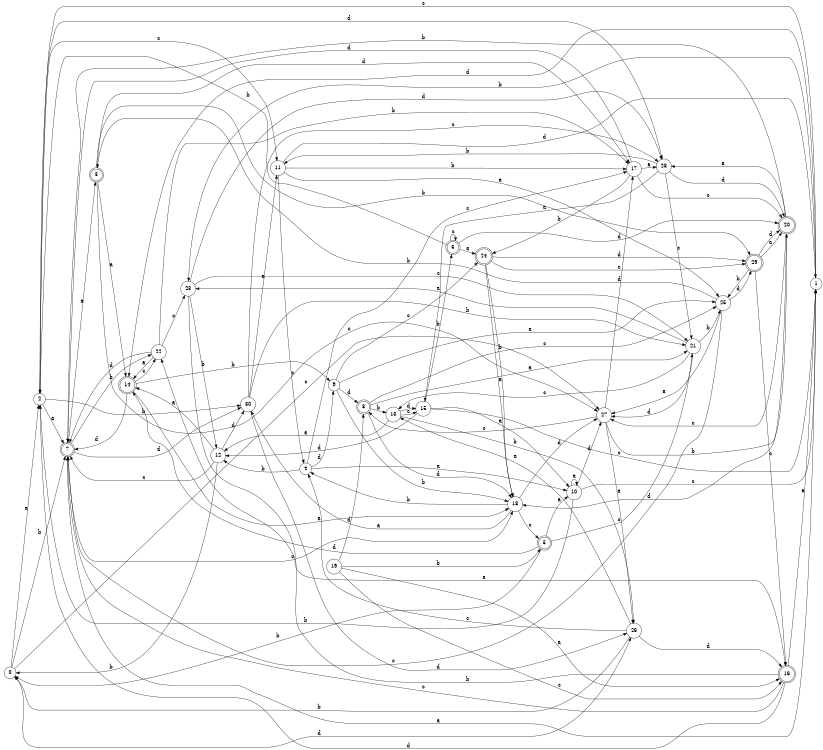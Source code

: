 digraph n25_10 {
__start0 [label="" shape="none"];

rankdir=LR;
size="8,5";

s0 [style="filled", color="black", fillcolor="white" shape="circle", label="0"];
s1 [style="filled", color="black", fillcolor="white" shape="circle", label="1"];
s2 [style="filled", color="black", fillcolor="white" shape="circle", label="2"];
s3 [style="rounded,filled", color="black", fillcolor="white" shape="doublecircle", label="3"];
s4 [style="filled", color="black", fillcolor="white" shape="circle", label="4"];
s5 [style="rounded,filled", color="black", fillcolor="white" shape="doublecircle", label="5"];
s6 [style="rounded,filled", color="black", fillcolor="white" shape="doublecircle", label="6"];
s7 [style="rounded,filled", color="black", fillcolor="white" shape="doublecircle", label="7"];
s8 [style="rounded,filled", color="black", fillcolor="white" shape="doublecircle", label="8"];
s9 [style="filled", color="black", fillcolor="white" shape="circle", label="9"];
s10 [style="filled", color="black", fillcolor="white" shape="circle", label="10"];
s11 [style="filled", color="black", fillcolor="white" shape="circle", label="11"];
s12 [style="filled", color="black", fillcolor="white" shape="circle", label="12"];
s13 [style="filled", color="black", fillcolor="white" shape="circle", label="13"];
s14 [style="rounded,filled", color="black", fillcolor="white" shape="doublecircle", label="14"];
s15 [style="filled", color="black", fillcolor="white" shape="circle", label="15"];
s16 [style="rounded,filled", color="black", fillcolor="white" shape="doublecircle", label="16"];
s17 [style="filled", color="black", fillcolor="white" shape="circle", label="17"];
s18 [style="filled", color="black", fillcolor="white" shape="circle", label="18"];
s19 [style="filled", color="black", fillcolor="white" shape="circle", label="19"];
s20 [style="rounded,filled", color="black", fillcolor="white" shape="doublecircle", label="20"];
s21 [style="filled", color="black", fillcolor="white" shape="circle", label="21"];
s22 [style="filled", color="black", fillcolor="white" shape="circle", label="22"];
s23 [style="filled", color="black", fillcolor="white" shape="circle", label="23"];
s24 [style="rounded,filled", color="black", fillcolor="white" shape="doublecircle", label="24"];
s25 [style="filled", color="black", fillcolor="white" shape="circle", label="25"];
s26 [style="filled", color="black", fillcolor="white" shape="circle", label="26"];
s27 [style="filled", color="black", fillcolor="white" shape="circle", label="27"];
s28 [style="filled", color="black", fillcolor="white" shape="circle", label="28"];
s29 [style="rounded,filled", color="black", fillcolor="white" shape="doublecircle", label="29"];
s30 [style="filled", color="black", fillcolor="white" shape="circle", label="30"];
s0 -> s2 [label="a"];
s0 -> s7 [label="b"];
s0 -> s27 [label="c"];
s0 -> s26 [label="d"];
s1 -> s7 [label="a"];
s1 -> s23 [label="b"];
s1 -> s2 [label="c"];
s1 -> s14 [label="d"];
s2 -> s7 [label="a"];
s2 -> s30 [label="b"];
s2 -> s11 [label="c"];
s2 -> s28 [label="d"];
s3 -> s14 [label="a"];
s3 -> s29 [label="b"];
s3 -> s27 [label="c"];
s3 -> s17 [label="d"];
s4 -> s10 [label="a"];
s4 -> s12 [label="b"];
s4 -> s17 [label="c"];
s4 -> s9 [label="d"];
s5 -> s10 [label="a"];
s5 -> s0 [label="b"];
s5 -> s21 [label="c"];
s5 -> s14 [label="d"];
s6 -> s24 [label="a"];
s6 -> s2 [label="b"];
s6 -> s6 [label="c"];
s6 -> s20 [label="d"];
s7 -> s3 [label="a"];
s7 -> s22 [label="b"];
s7 -> s18 [label="c"];
s7 -> s30 [label="d"];
s8 -> s21 [label="a"];
s8 -> s13 [label="b"];
s8 -> s25 [label="c"];
s8 -> s18 [label="d"];
s9 -> s25 [label="a"];
s9 -> s18 [label="b"];
s9 -> s24 [label="c"];
s9 -> s8 [label="d"];
s10 -> s10 [label="a"];
s10 -> s2 [label="b"];
s10 -> s1 [label="c"];
s10 -> s27 [label="d"];
s11 -> s25 [label="a"];
s11 -> s17 [label="b"];
s11 -> s4 [label="c"];
s11 -> s1 [label="d"];
s12 -> s14 [label="a"];
s12 -> s0 [label="b"];
s12 -> s7 [label="c"];
s12 -> s30 [label="d"];
s13 -> s12 [label="a"];
s13 -> s26 [label="b"];
s13 -> s15 [label="c"];
s13 -> s15 [label="d"];
s14 -> s18 [label="a"];
s14 -> s9 [label="b"];
s14 -> s22 [label="c"];
s14 -> s7 [label="d"];
s15 -> s10 [label="a"];
s15 -> s6 [label="b"];
s15 -> s1 [label="c"];
s15 -> s12 [label="d"];
s16 -> s1 [label="a"];
s16 -> s22 [label="b"];
s16 -> s7 [label="c"];
s16 -> s2 [label="d"];
s17 -> s28 [label="a"];
s17 -> s24 [label="b"];
s17 -> s20 [label="c"];
s17 -> s7 [label="d"];
s18 -> s30 [label="a"];
s18 -> s4 [label="b"];
s18 -> s5 [label="c"];
s18 -> s27 [label="d"];
s19 -> s16 [label="a"];
s19 -> s5 [label="b"];
s19 -> s16 [label="c"];
s19 -> s8 [label="d"];
s20 -> s28 [label="a"];
s20 -> s7 [label="b"];
s20 -> s27 [label="c"];
s20 -> s18 [label="d"];
s21 -> s23 [label="a"];
s21 -> s25 [label="b"];
s21 -> s13 [label="c"];
s21 -> s27 [label="d"];
s22 -> s14 [label="a"];
s22 -> s17 [label="b"];
s22 -> s23 [label="c"];
s22 -> s7 [label="d"];
s23 -> s16 [label="a"];
s23 -> s12 [label="b"];
s23 -> s21 [label="c"];
s23 -> s28 [label="d"];
s24 -> s18 [label="a"];
s24 -> s18 [label="b"];
s24 -> s29 [label="c"];
s24 -> s29 [label="d"];
s25 -> s27 [label="a"];
s25 -> s3 [label="b"];
s25 -> s7 [label="c"];
s25 -> s29 [label="d"];
s26 -> s13 [label="a"];
s26 -> s0 [label="b"];
s26 -> s4 [label="c"];
s26 -> s16 [label="d"];
s27 -> s26 [label="a"];
s27 -> s20 [label="b"];
s27 -> s8 [label="c"];
s27 -> s17 [label="d"];
s28 -> s15 [label="a"];
s28 -> s11 [label="b"];
s28 -> s21 [label="c"];
s28 -> s20 [label="d"];
s29 -> s20 [label="a"];
s29 -> s25 [label="b"];
s29 -> s16 [label="c"];
s29 -> s20 [label="d"];
s30 -> s11 [label="a"];
s30 -> s21 [label="b"];
s30 -> s28 [label="c"];
s30 -> s26 [label="d"];

}